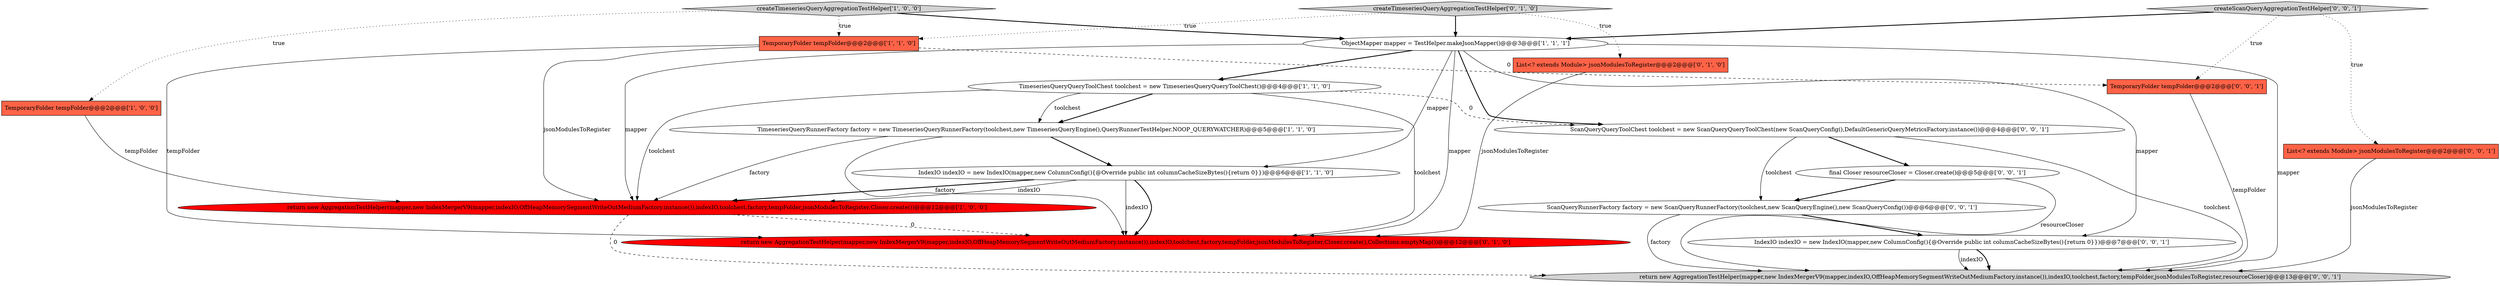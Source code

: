 digraph {
8 [style = filled, label = "List<? extends Module> jsonModulesToRegister@@@2@@@['0', '1', '0']", fillcolor = tomato, shape = box image = "AAA0AAABBB2BBB"];
12 [style = filled, label = "TemporaryFolder tempFolder@@@2@@@['0', '0', '1']", fillcolor = tomato, shape = box image = "AAA0AAABBB3BBB"];
2 [style = filled, label = "TemporaryFolder tempFolder@@@2@@@['1', '0', '0']", fillcolor = tomato, shape = box image = "AAA0AAABBB1BBB"];
6 [style = filled, label = "TemporaryFolder tempFolder@@@2@@@['1', '1', '0']", fillcolor = tomato, shape = box image = "AAA0AAABBB1BBB"];
15 [style = filled, label = "IndexIO indexIO = new IndexIO(mapper,new ColumnConfig(){@Override public int columnCacheSizeBytes(){return 0}})@@@7@@@['0', '0', '1']", fillcolor = white, shape = ellipse image = "AAA0AAABBB3BBB"];
11 [style = filled, label = "List<? extends Module> jsonModulesToRegister@@@2@@@['0', '0', '1']", fillcolor = tomato, shape = box image = "AAA0AAABBB3BBB"];
13 [style = filled, label = "return new AggregationTestHelper(mapper,new IndexMergerV9(mapper,indexIO,OffHeapMemorySegmentWriteOutMediumFactory.instance()),indexIO,toolchest,factory,tempFolder,jsonModulesToRegister,resourceCloser)@@@13@@@['0', '0', '1']", fillcolor = lightgray, shape = ellipse image = "AAA0AAABBB3BBB"];
3 [style = filled, label = "TimeseriesQueryQueryToolChest toolchest = new TimeseriesQueryQueryToolChest()@@@4@@@['1', '1', '0']", fillcolor = white, shape = ellipse image = "AAA0AAABBB1BBB"];
14 [style = filled, label = "final Closer resourceCloser = Closer.create()@@@5@@@['0', '0', '1']", fillcolor = white, shape = ellipse image = "AAA0AAABBB3BBB"];
1 [style = filled, label = "IndexIO indexIO = new IndexIO(mapper,new ColumnConfig(){@Override public int columnCacheSizeBytes(){return 0}})@@@6@@@['1', '1', '0']", fillcolor = white, shape = ellipse image = "AAA0AAABBB1BBB"];
0 [style = filled, label = "ObjectMapper mapper = TestHelper.makeJsonMapper()@@@3@@@['1', '1', '1']", fillcolor = white, shape = ellipse image = "AAA0AAABBB1BBB"];
9 [style = filled, label = "createTimeseriesQueryAggregationTestHelper['0', '1', '0']", fillcolor = lightgray, shape = diamond image = "AAA0AAABBB2BBB"];
16 [style = filled, label = "ScanQueryQueryToolChest toolchest = new ScanQueryQueryToolChest(new ScanQueryConfig(),DefaultGenericQueryMetricsFactory.instance())@@@4@@@['0', '0', '1']", fillcolor = white, shape = ellipse image = "AAA0AAABBB3BBB"];
4 [style = filled, label = "TimeseriesQueryRunnerFactory factory = new TimeseriesQueryRunnerFactory(toolchest,new TimeseriesQueryEngine(),QueryRunnerTestHelper.NOOP_QUERYWATCHER)@@@5@@@['1', '1', '0']", fillcolor = white, shape = ellipse image = "AAA0AAABBB1BBB"];
18 [style = filled, label = "ScanQueryRunnerFactory factory = new ScanQueryRunnerFactory(toolchest,new ScanQueryEngine(),new ScanQueryConfig())@@@6@@@['0', '0', '1']", fillcolor = white, shape = ellipse image = "AAA0AAABBB3BBB"];
17 [style = filled, label = "createScanQueryAggregationTestHelper['0', '0', '1']", fillcolor = lightgray, shape = diamond image = "AAA0AAABBB3BBB"];
10 [style = filled, label = "return new AggregationTestHelper(mapper,new IndexMergerV9(mapper,indexIO,OffHeapMemorySegmentWriteOutMediumFactory.instance()),indexIO,toolchest,factory,tempFolder,jsonModulesToRegister,Closer.create(),Collections.emptyMap())@@@12@@@['0', '1', '0']", fillcolor = red, shape = ellipse image = "AAA1AAABBB2BBB"];
5 [style = filled, label = "createTimeseriesQueryAggregationTestHelper['1', '0', '0']", fillcolor = lightgray, shape = diamond image = "AAA0AAABBB1BBB"];
7 [style = filled, label = "return new AggregationTestHelper(mapper,new IndexMergerV9(mapper,indexIO,OffHeapMemorySegmentWriteOutMediumFactory.instance()),indexIO,toolchest,factory,tempFolder,jsonModulesToRegister,Closer.create())@@@12@@@['1', '0', '0']", fillcolor = red, shape = ellipse image = "AAA1AAABBB1BBB"];
0->3 [style = bold, label=""];
0->16 [style = bold, label=""];
15->13 [style = bold, label=""];
1->7 [style = solid, label="indexIO"];
9->0 [style = bold, label=""];
14->13 [style = solid, label="resourceCloser"];
2->7 [style = solid, label="tempFolder"];
4->7 [style = solid, label="factory"];
1->10 [style = solid, label="indexIO"];
18->15 [style = bold, label=""];
5->6 [style = dotted, label="true"];
6->10 [style = solid, label="tempFolder"];
9->6 [style = dotted, label="true"];
3->4 [style = bold, label=""];
15->13 [style = solid, label="indexIO"];
1->7 [style = bold, label=""];
4->10 [style = solid, label="factory"];
9->8 [style = dotted, label="true"];
6->12 [style = dashed, label="0"];
17->0 [style = bold, label=""];
0->1 [style = solid, label="mapper"];
0->13 [style = solid, label="mapper"];
0->10 [style = solid, label="mapper"];
5->0 [style = bold, label=""];
17->12 [style = dotted, label="true"];
18->13 [style = solid, label="factory"];
3->7 [style = solid, label="toolchest"];
7->13 [style = dashed, label="0"];
16->13 [style = solid, label="toolchest"];
16->14 [style = bold, label=""];
7->10 [style = dashed, label="0"];
14->18 [style = bold, label=""];
8->10 [style = solid, label="jsonModulesToRegister"];
6->7 [style = solid, label="jsonModulesToRegister"];
4->1 [style = bold, label=""];
0->7 [style = solid, label="mapper"];
12->13 [style = solid, label="tempFolder"];
3->4 [style = solid, label="toolchest"];
1->10 [style = bold, label=""];
11->13 [style = solid, label="jsonModulesToRegister"];
3->10 [style = solid, label="toolchest"];
3->16 [style = dashed, label="0"];
16->18 [style = solid, label="toolchest"];
0->15 [style = solid, label="mapper"];
5->2 [style = dotted, label="true"];
17->11 [style = dotted, label="true"];
}
